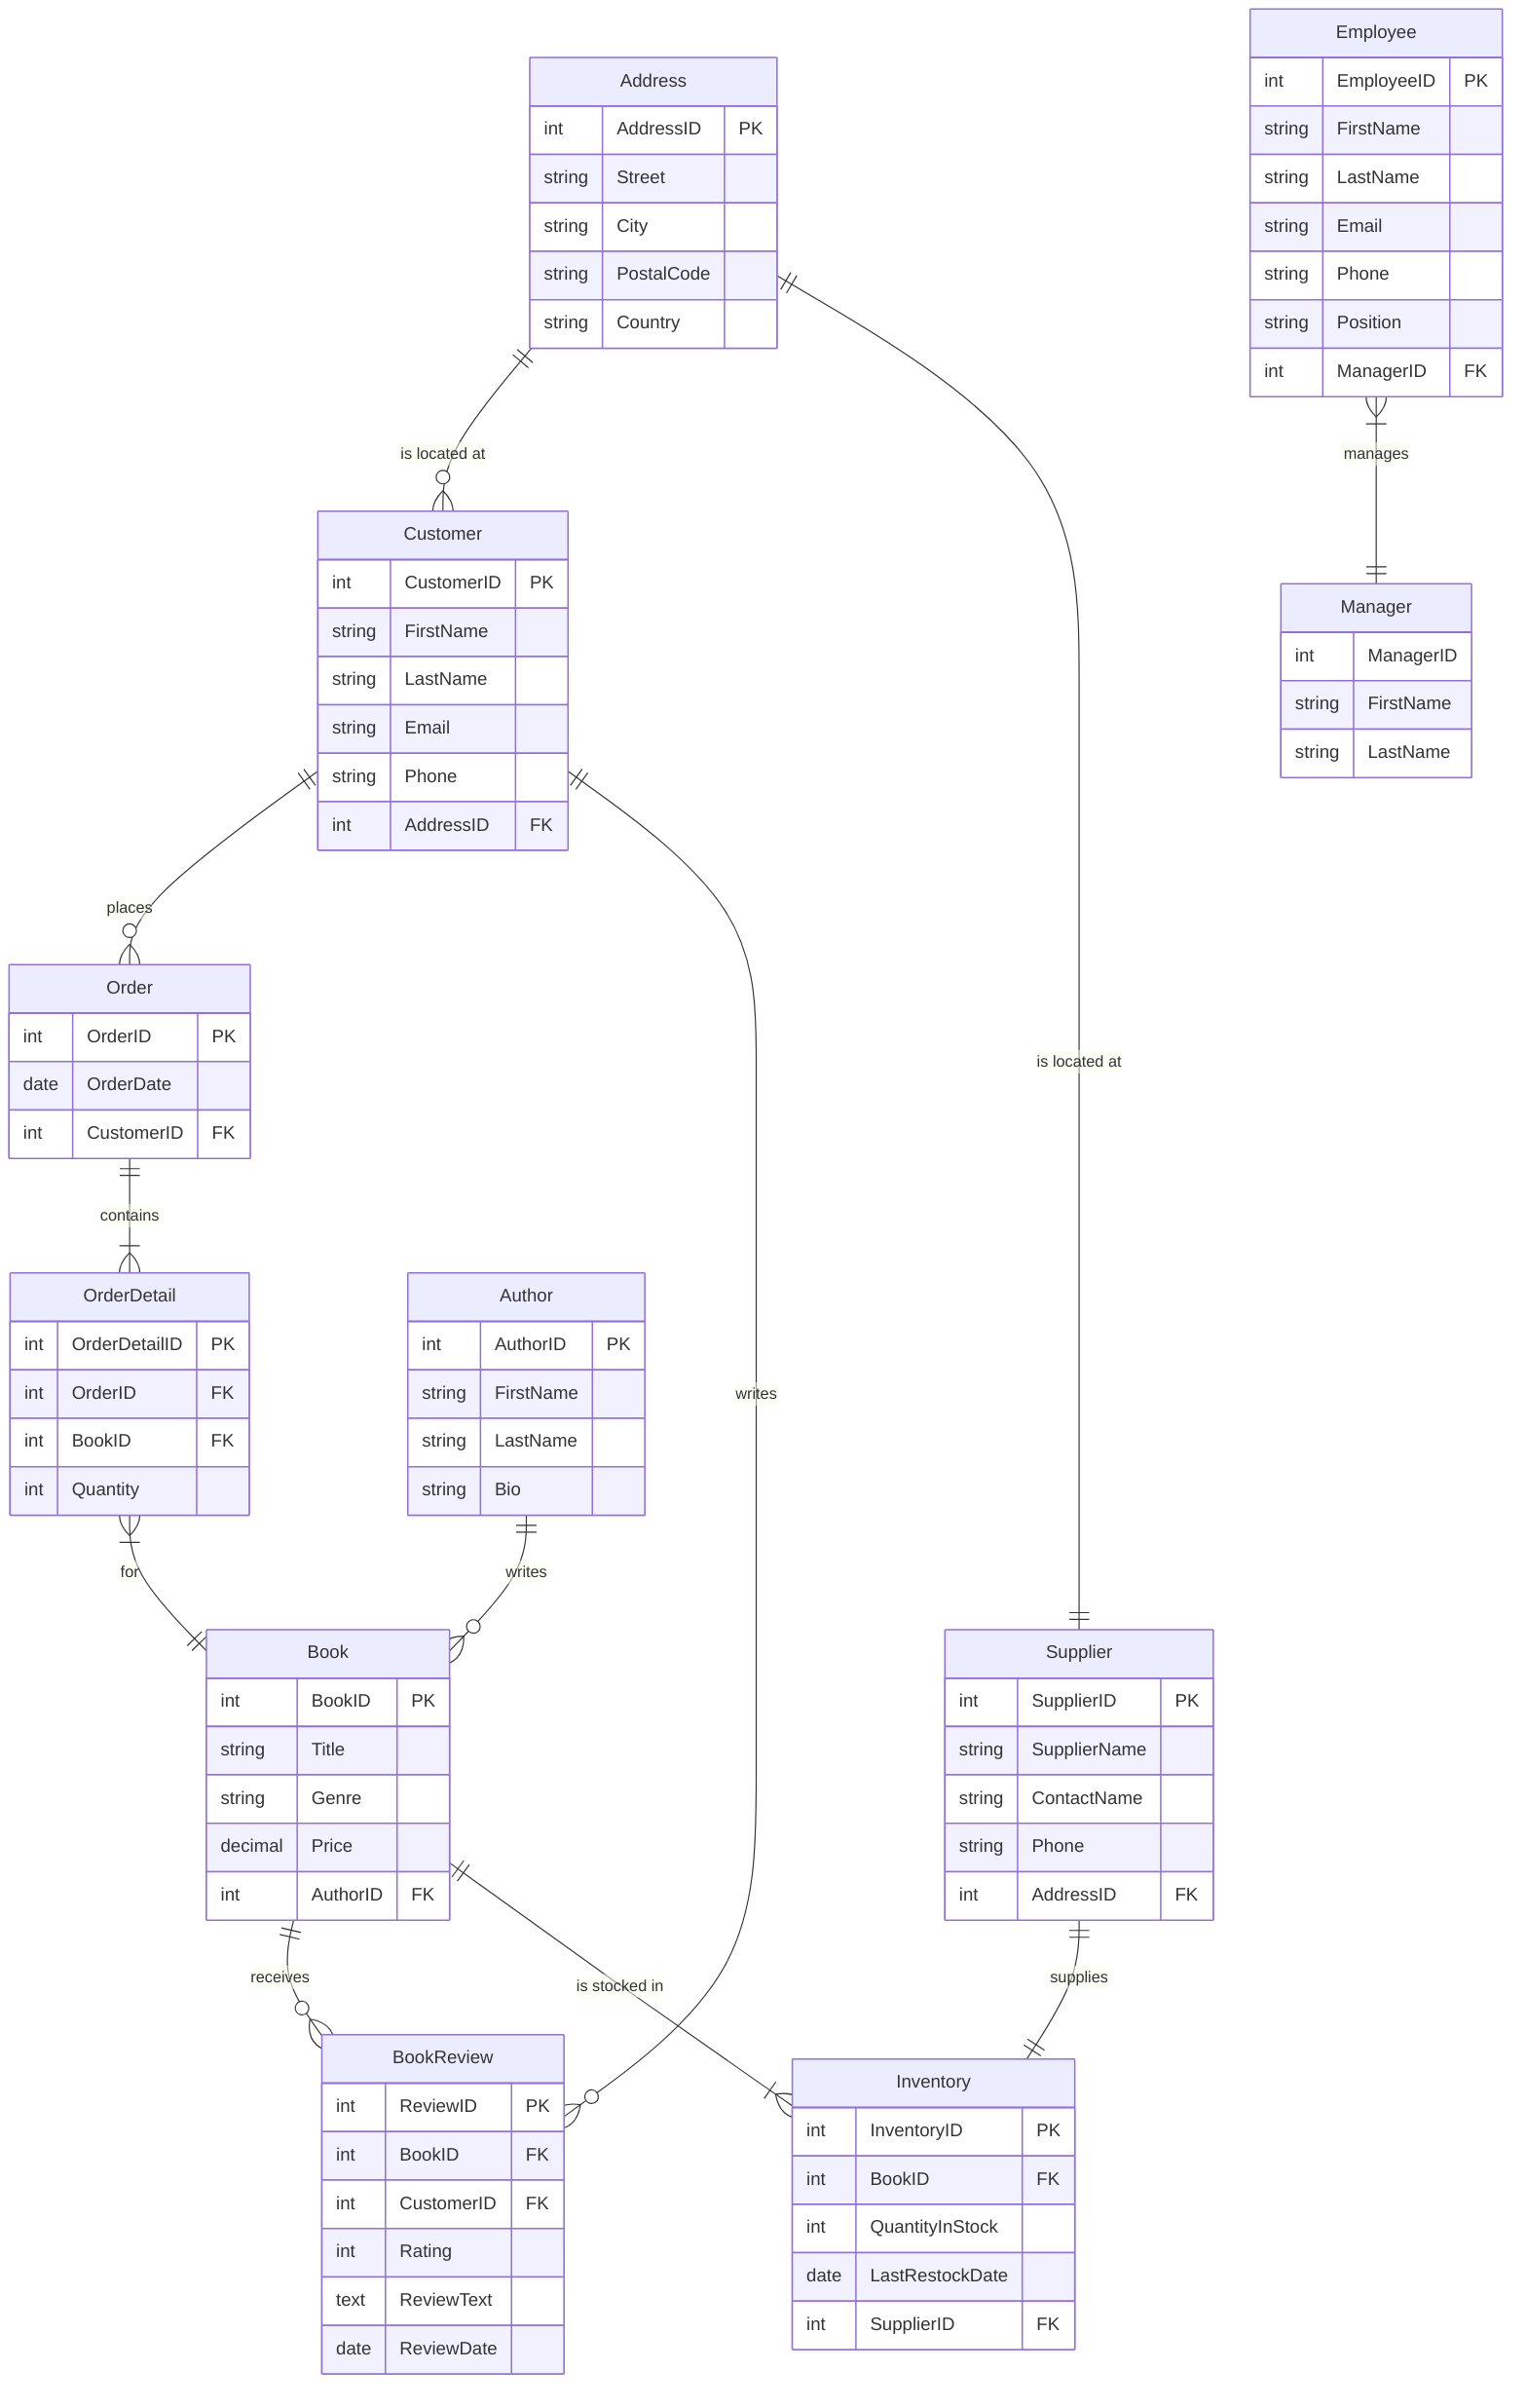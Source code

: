 erDiagram
    
    Address only one--zero or more Customer: "is located at"
    
    Customer only one--zero or more Order: "places"
    
    Order only one--one or more OrderDetail: "contains"
    
    OrderDetail one or more--only one Book: "for"

    Book only one--zero or more BookReview: "receives"

    Customer only one--zero or more BookReview: "writes"

    Author only one--zero or more Book: "writes"
    
    Supplier only one--only one Inventory: "supplies"

    Address only one--only one Supplier: "is located at"
    
    Book only one--one or more Inventory: "is stocked in"
    
    Employee one or more--only one Manager: "manages"

    Address {
        int AddressID PK
        string Street
        string City
        string PostalCode
        string Country
    }

    Customer {
        int CustomerID PK
        string FirstName
        string LastName
        string Email
        string Phone
        int AddressID FK
    }
    
    Author {
        int AuthorID PK
        string FirstName
        string LastName
        string Bio
    }
    
    Book {
        int BookID PK
        string Title
        string Genre
        decimal Price
        int AuthorID FK
    }
    
    Order {
        int OrderID PK
        date OrderDate
        int CustomerID FK
    }
    
    OrderDetail {
        int OrderDetailID PK
        int OrderID FK
        int BookID FK
        int Quantity
    }

    BookReview {
        int ReviewID PK
        int BookID FK
        int CustomerID FK
        int Rating
        text ReviewText
        date ReviewDate
    }
    
    Employee {
        int EmployeeID PK
        string FirstName
        string LastName
        string Email
        string Phone
        string Position
        int ManagerID FK
    }

    Manager {
        int ManagerID
        string FirstName
        string LastName
    }
    
    Supplier {
        int SupplierID PK
        string SupplierName
        string ContactName
        string Phone
        int AddressID FK
    }
    
    Inventory {
        int InventoryID PK
        int BookID FK
        int QuantityInStock
        date LastRestockDate
        int SupplierID FK
    }